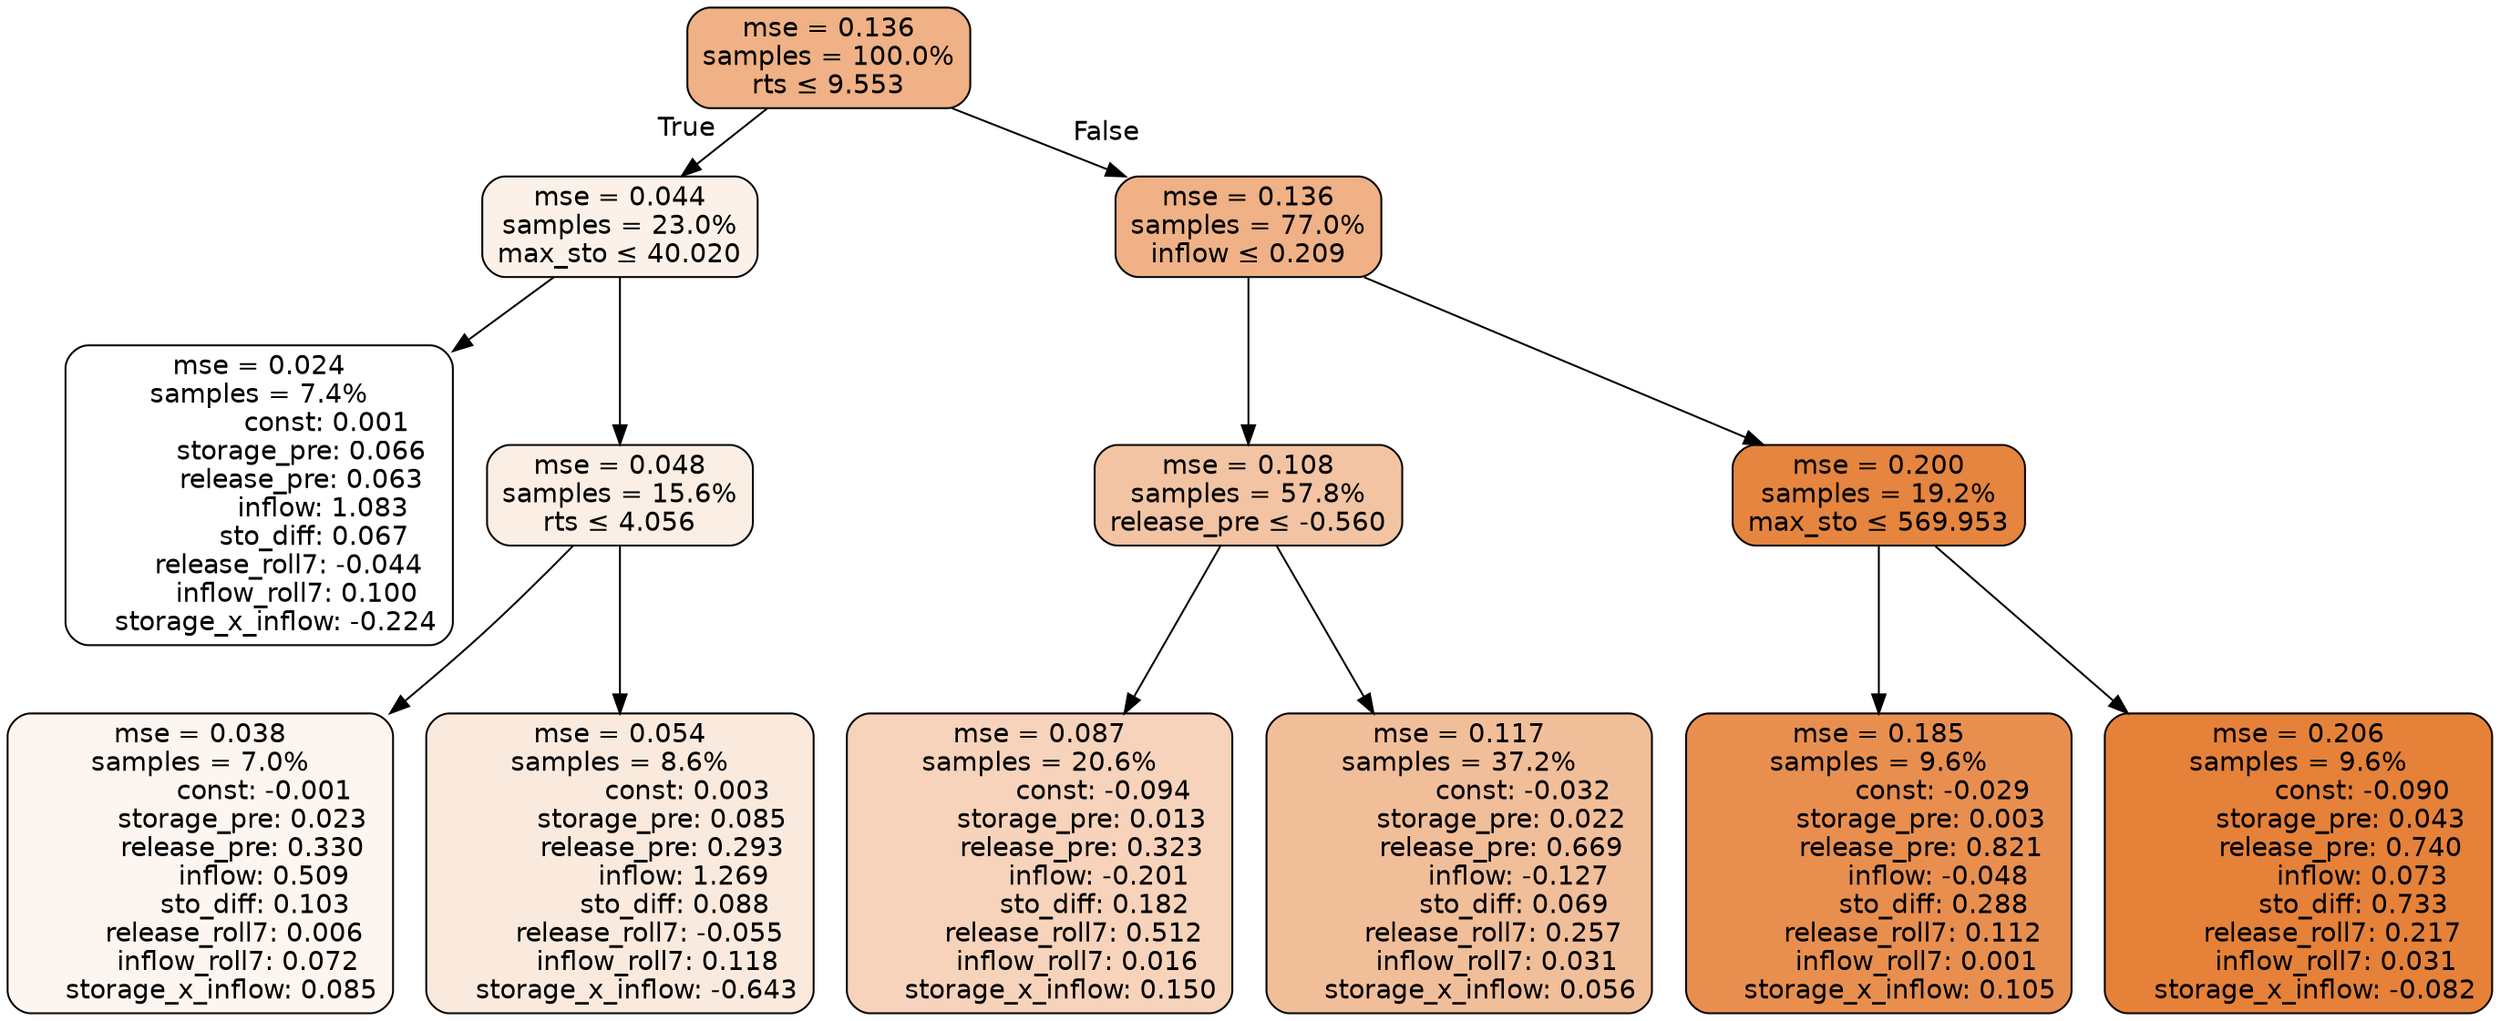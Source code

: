 digraph tree {
bgcolor="transparent"
node [shape=rectangle, style="filled, rounded", color="black", fontname=helvetica] ;
edge [fontname=helvetica] ;
	"0" [label="mse = 0.136
samples = 100.0%
rts &le; 9.553", fillcolor="#efb185"]
	"1" [label="mse = 0.044
samples = 23.0%
max_sto &le; 40.020", fillcolor="#fcf1e9"]
	"2" [label="mse = 0.024
samples = 7.4%
                const: 0.001
          storage_pre: 0.066
          release_pre: 0.063
               inflow: 1.083
             sto_diff: 0.067
       release_roll7: -0.044
         inflow_roll7: 0.100
    storage_x_inflow: -0.224", fillcolor="#ffffff"]
	"3" [label="mse = 0.048
samples = 15.6%
rts &le; 4.056", fillcolor="#fbeee4"]
	"4" [label="mse = 0.038
samples = 7.0%
               const: -0.001
          storage_pre: 0.023
          release_pre: 0.330
               inflow: 0.509
             sto_diff: 0.103
        release_roll7: 0.006
         inflow_roll7: 0.072
     storage_x_inflow: 0.085", fillcolor="#fdf5f0"]
	"5" [label="mse = 0.054
samples = 8.6%
                const: 0.003
          storage_pre: 0.085
          release_pre: 0.293
               inflow: 1.269
             sto_diff: 0.088
       release_roll7: -0.055
         inflow_roll7: 0.118
    storage_x_inflow: -0.643", fillcolor="#faeade"]
	"6" [label="mse = 0.136
samples = 77.0%
inflow &le; 0.209", fillcolor="#efb185"]
	"7" [label="mse = 0.108
samples = 57.8%
release_pre &le; -0.560", fillcolor="#f2c4a3"]
	"8" [label="mse = 0.087
samples = 20.6%
               const: -0.094
          storage_pre: 0.013
          release_pre: 0.323
              inflow: -0.201
             sto_diff: 0.182
        release_roll7: 0.512
         inflow_roll7: 0.016
     storage_x_inflow: 0.150", fillcolor="#f6d3ba"]
	"9" [label="mse = 0.117
samples = 37.2%
               const: -0.032
          storage_pre: 0.022
          release_pre: 0.669
              inflow: -0.127
             sto_diff: 0.069
        release_roll7: 0.257
         inflow_roll7: 0.031
     storage_x_inflow: 0.056", fillcolor="#f1be9a"]
	"10" [label="mse = 0.200
samples = 19.2%
max_sto &le; 569.953", fillcolor="#e5853f"]
	"11" [label="mse = 0.185
samples = 9.6%
               const: -0.029
          storage_pre: 0.003
          release_pre: 0.821
              inflow: -0.048
             sto_diff: 0.288
        release_roll7: 0.112
         inflow_roll7: 0.001
     storage_x_inflow: 0.105", fillcolor="#e88f50"]
	"12" [label="mse = 0.206
samples = 9.6%
               const: -0.090
          storage_pre: 0.043
          release_pre: 0.740
               inflow: 0.073
             sto_diff: 0.733
        release_roll7: 0.217
         inflow_roll7: 0.031
    storage_x_inflow: -0.082", fillcolor="#e58139"]

	"0" -> "1" [labeldistance=2.5, labelangle=45, headlabel="True"]
	"1" -> "2"
	"1" -> "3"
	"3" -> "4"
	"3" -> "5"
	"0" -> "6" [labeldistance=2.5, labelangle=-45, headlabel="False"]
	"6" -> "7"
	"7" -> "8"
	"7" -> "9"
	"6" -> "10"
	"10" -> "11"
	"10" -> "12"
}